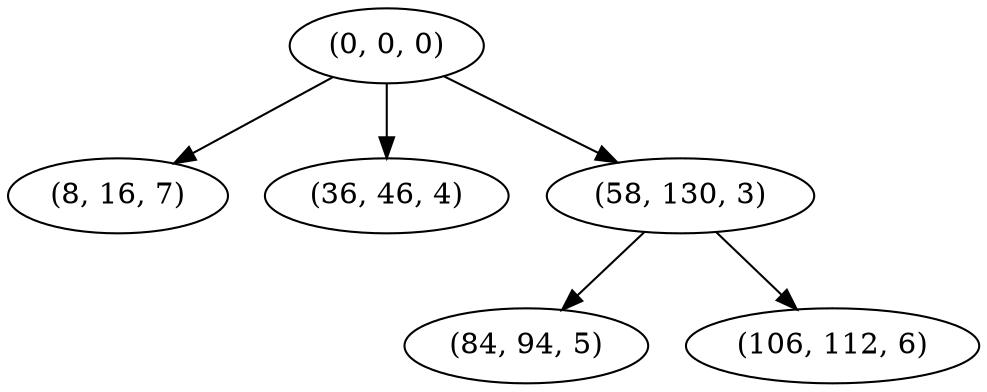 digraph tree {
    "(0, 0, 0)";
    "(8, 16, 7)";
    "(36, 46, 4)";
    "(58, 130, 3)";
    "(84, 94, 5)";
    "(106, 112, 6)";
    "(0, 0, 0)" -> "(8, 16, 7)";
    "(0, 0, 0)" -> "(36, 46, 4)";
    "(0, 0, 0)" -> "(58, 130, 3)";
    "(58, 130, 3)" -> "(84, 94, 5)";
    "(58, 130, 3)" -> "(106, 112, 6)";
}
